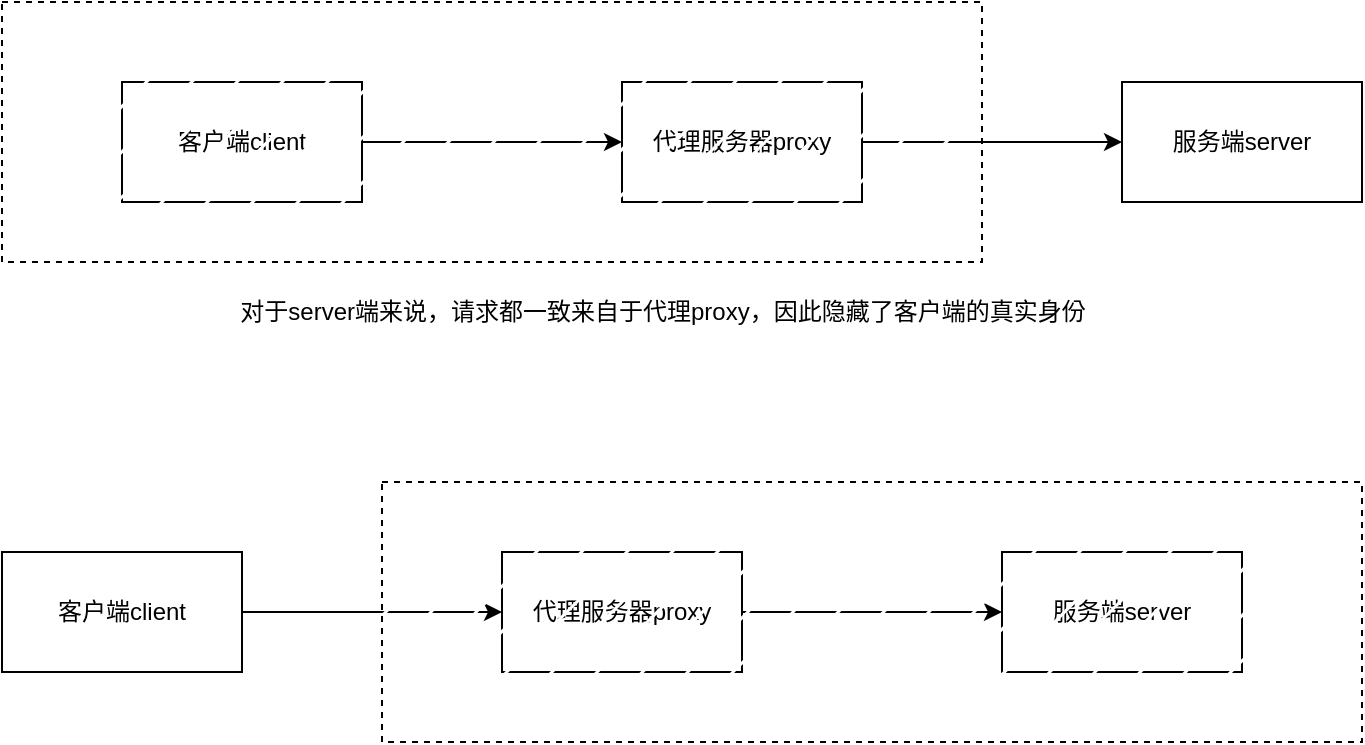 <mxfile version="22.0.8" type="github">
  <diagram name="第 1 页" id="gK5NTp8SZCyf67gfucFM">
    <mxGraphModel dx="936" dy="538" grid="1" gridSize="10" guides="1" tooltips="1" connect="1" arrows="1" fold="1" page="1" pageScale="1" pageWidth="827" pageHeight="1169" math="0" shadow="0">
      <root>
        <mxCell id="0" />
        <mxCell id="1" parent="0" />
        <mxCell id="0ZI8QtbClrWlwTJy2sC6-4" style="edgeStyle=orthogonalEdgeStyle;rounded=0;orthogonalLoop=1;jettySize=auto;html=1;exitX=1;exitY=0.5;exitDx=0;exitDy=0;" edge="1" parent="1" source="0ZI8QtbClrWlwTJy2sC6-1" target="0ZI8QtbClrWlwTJy2sC6-2">
          <mxGeometry relative="1" as="geometry" />
        </mxCell>
        <mxCell id="0ZI8QtbClrWlwTJy2sC6-1" value="客户端client" style="rounded=0;whiteSpace=wrap;html=1;" vertex="1" parent="1">
          <mxGeometry x="180" y="40" width="120" height="60" as="geometry" />
        </mxCell>
        <mxCell id="0ZI8QtbClrWlwTJy2sC6-5" style="edgeStyle=orthogonalEdgeStyle;rounded=0;orthogonalLoop=1;jettySize=auto;html=1;exitX=1;exitY=0.5;exitDx=0;exitDy=0;" edge="1" parent="1" source="0ZI8QtbClrWlwTJy2sC6-2" target="0ZI8QtbClrWlwTJy2sC6-3">
          <mxGeometry relative="1" as="geometry" />
        </mxCell>
        <mxCell id="0ZI8QtbClrWlwTJy2sC6-2" value="代理服务器proxy" style="rounded=0;whiteSpace=wrap;html=1;" vertex="1" parent="1">
          <mxGeometry x="430" y="40" width="120" height="60" as="geometry" />
        </mxCell>
        <mxCell id="0ZI8QtbClrWlwTJy2sC6-3" value="服务端server" style="whiteSpace=wrap;html=1;" vertex="1" parent="1">
          <mxGeometry x="680" y="40" width="120" height="60" as="geometry" />
        </mxCell>
        <mxCell id="0ZI8QtbClrWlwTJy2sC6-6" value="对于server端来说，请求都一致来自于代理proxy，因此隐藏了客户端的真实身份" style="text;html=1;align=center;verticalAlign=middle;resizable=0;points=[];autosize=1;strokeColor=none;fillColor=none;" vertex="1" parent="1">
          <mxGeometry x="225" y="140" width="450" height="30" as="geometry" />
        </mxCell>
        <mxCell id="0ZI8QtbClrWlwTJy2sC6-8" value="" style="rounded=0;whiteSpace=wrap;html=1;dashed=1;fillStyle=hatch;" vertex="1" parent="1">
          <mxGeometry x="120" width="490" height="130" as="geometry" />
        </mxCell>
        <mxCell id="0ZI8QtbClrWlwTJy2sC6-9" style="edgeStyle=orthogonalEdgeStyle;rounded=0;orthogonalLoop=1;jettySize=auto;html=1;exitX=1;exitY=0.5;exitDx=0;exitDy=0;" edge="1" parent="1" source="0ZI8QtbClrWlwTJy2sC6-10" target="0ZI8QtbClrWlwTJy2sC6-12">
          <mxGeometry relative="1" as="geometry" />
        </mxCell>
        <mxCell id="0ZI8QtbClrWlwTJy2sC6-10" value="客户端client" style="rounded=0;whiteSpace=wrap;html=1;" vertex="1" parent="1">
          <mxGeometry x="120" y="275" width="120" height="60" as="geometry" />
        </mxCell>
        <mxCell id="0ZI8QtbClrWlwTJy2sC6-11" style="edgeStyle=orthogonalEdgeStyle;rounded=0;orthogonalLoop=1;jettySize=auto;html=1;exitX=1;exitY=0.5;exitDx=0;exitDy=0;" edge="1" parent="1" source="0ZI8QtbClrWlwTJy2sC6-12" target="0ZI8QtbClrWlwTJy2sC6-13">
          <mxGeometry relative="1" as="geometry" />
        </mxCell>
        <mxCell id="0ZI8QtbClrWlwTJy2sC6-12" value="代理服务器proxy" style="rounded=0;whiteSpace=wrap;html=1;" vertex="1" parent="1">
          <mxGeometry x="370" y="275" width="120" height="60" as="geometry" />
        </mxCell>
        <mxCell id="0ZI8QtbClrWlwTJy2sC6-13" value="服务端server" style="whiteSpace=wrap;html=1;" vertex="1" parent="1">
          <mxGeometry x="620" y="275" width="120" height="60" as="geometry" />
        </mxCell>
        <mxCell id="0ZI8QtbClrWlwTJy2sC6-14" value="" style="rounded=0;whiteSpace=wrap;html=1;dashed=1;fillStyle=hatch;" vertex="1" parent="1">
          <mxGeometry x="310" y="240" width="490" height="130" as="geometry" />
        </mxCell>
      </root>
    </mxGraphModel>
  </diagram>
</mxfile>
